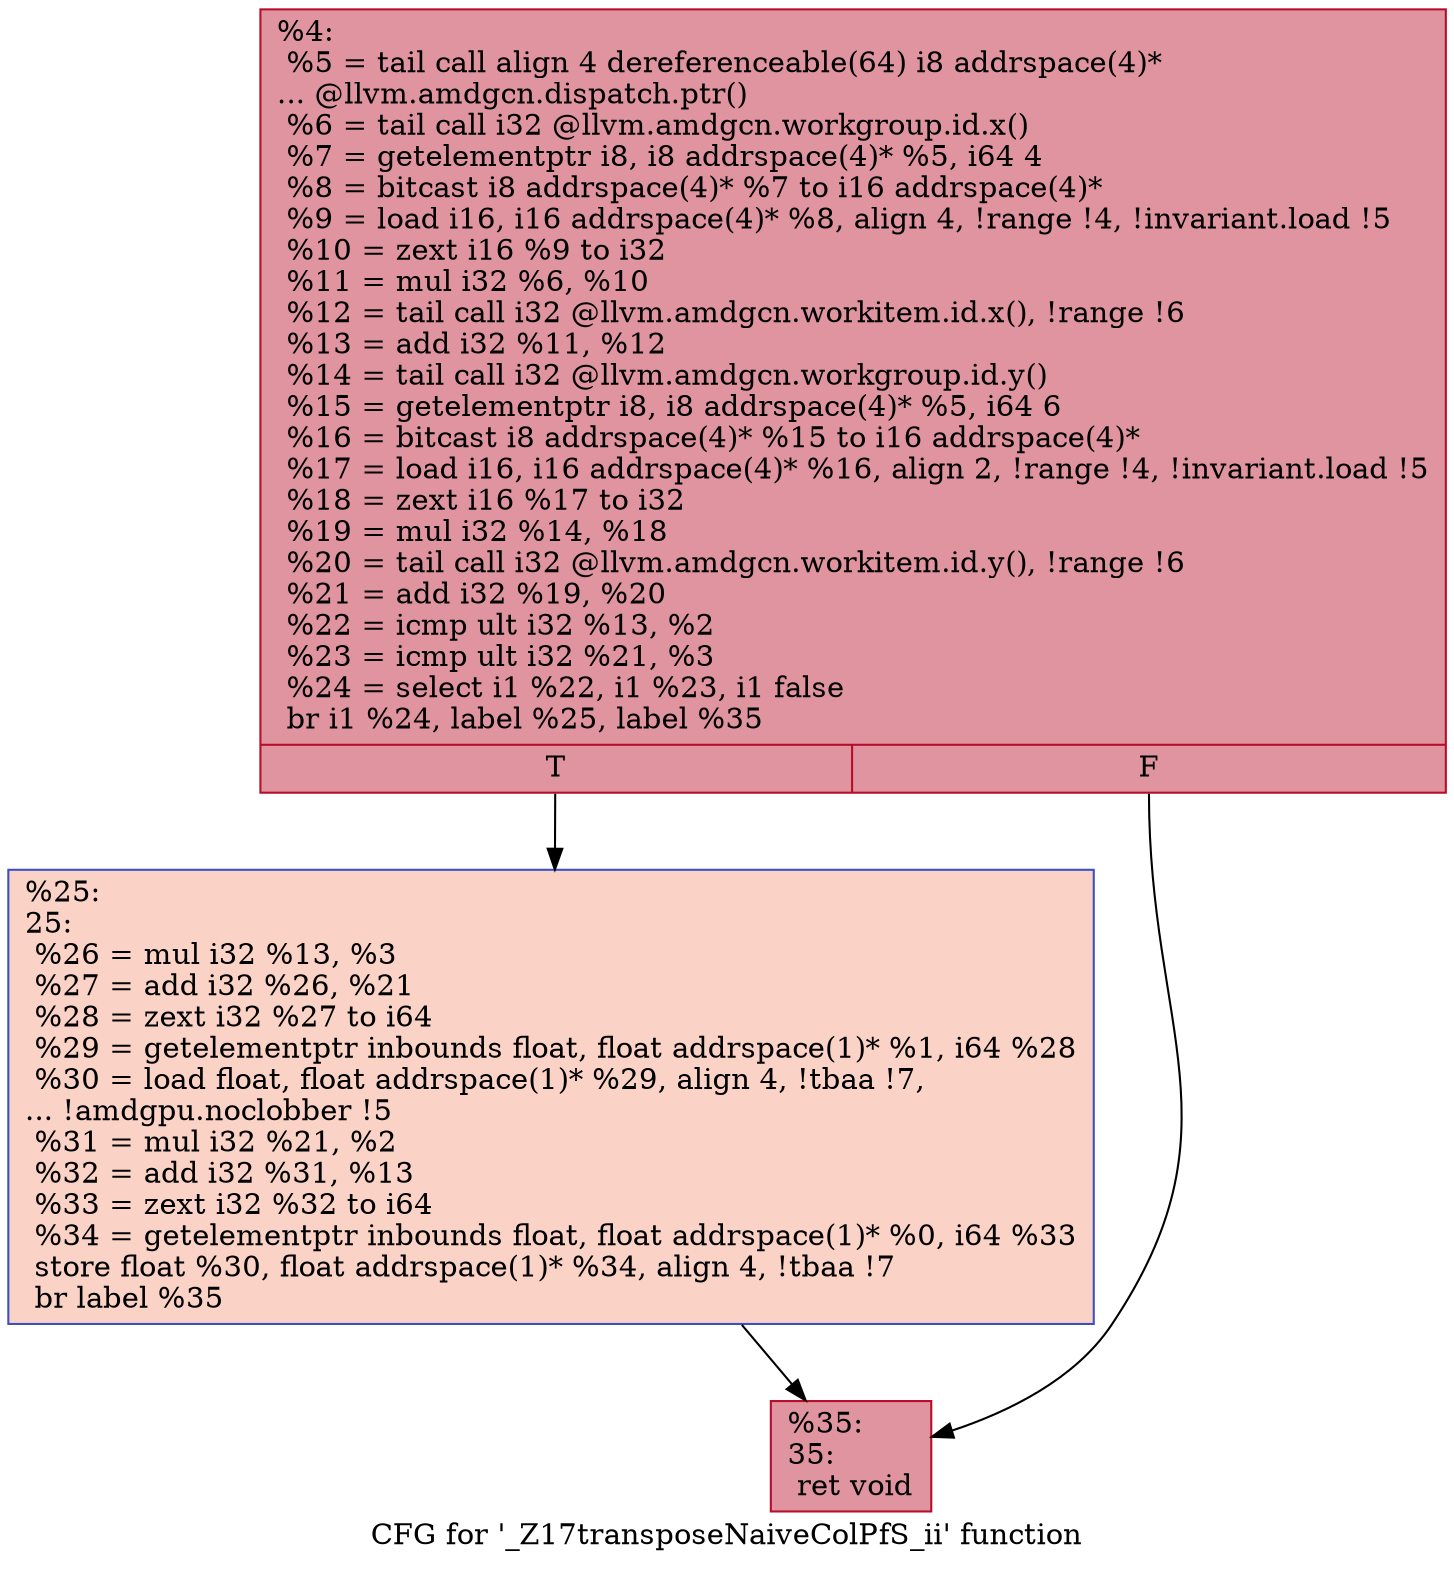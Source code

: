 digraph "CFG for '_Z17transposeNaiveColPfS_ii' function" {
	label="CFG for '_Z17transposeNaiveColPfS_ii' function";

	Node0x523b390 [shape=record,color="#b70d28ff", style=filled, fillcolor="#b70d2870",label="{%4:\l  %5 = tail call align 4 dereferenceable(64) i8 addrspace(4)*\l... @llvm.amdgcn.dispatch.ptr()\l  %6 = tail call i32 @llvm.amdgcn.workgroup.id.x()\l  %7 = getelementptr i8, i8 addrspace(4)* %5, i64 4\l  %8 = bitcast i8 addrspace(4)* %7 to i16 addrspace(4)*\l  %9 = load i16, i16 addrspace(4)* %8, align 4, !range !4, !invariant.load !5\l  %10 = zext i16 %9 to i32\l  %11 = mul i32 %6, %10\l  %12 = tail call i32 @llvm.amdgcn.workitem.id.x(), !range !6\l  %13 = add i32 %11, %12\l  %14 = tail call i32 @llvm.amdgcn.workgroup.id.y()\l  %15 = getelementptr i8, i8 addrspace(4)* %5, i64 6\l  %16 = bitcast i8 addrspace(4)* %15 to i16 addrspace(4)*\l  %17 = load i16, i16 addrspace(4)* %16, align 2, !range !4, !invariant.load !5\l  %18 = zext i16 %17 to i32\l  %19 = mul i32 %14, %18\l  %20 = tail call i32 @llvm.amdgcn.workitem.id.y(), !range !6\l  %21 = add i32 %19, %20\l  %22 = icmp ult i32 %13, %2\l  %23 = icmp ult i32 %21, %3\l  %24 = select i1 %22, i1 %23, i1 false\l  br i1 %24, label %25, label %35\l|{<s0>T|<s1>F}}"];
	Node0x523b390:s0 -> Node0x523ee30;
	Node0x523b390:s1 -> Node0x523eec0;
	Node0x523ee30 [shape=record,color="#3d50c3ff", style=filled, fillcolor="#f59c7d70",label="{%25:\l25:                                               \l  %26 = mul i32 %13, %3\l  %27 = add i32 %26, %21\l  %28 = zext i32 %27 to i64\l  %29 = getelementptr inbounds float, float addrspace(1)* %1, i64 %28\l  %30 = load float, float addrspace(1)* %29, align 4, !tbaa !7,\l... !amdgpu.noclobber !5\l  %31 = mul i32 %21, %2\l  %32 = add i32 %31, %13\l  %33 = zext i32 %32 to i64\l  %34 = getelementptr inbounds float, float addrspace(1)* %0, i64 %33\l  store float %30, float addrspace(1)* %34, align 4, !tbaa !7\l  br label %35\l}"];
	Node0x523ee30 -> Node0x523eec0;
	Node0x523eec0 [shape=record,color="#b70d28ff", style=filled, fillcolor="#b70d2870",label="{%35:\l35:                                               \l  ret void\l}"];
}
